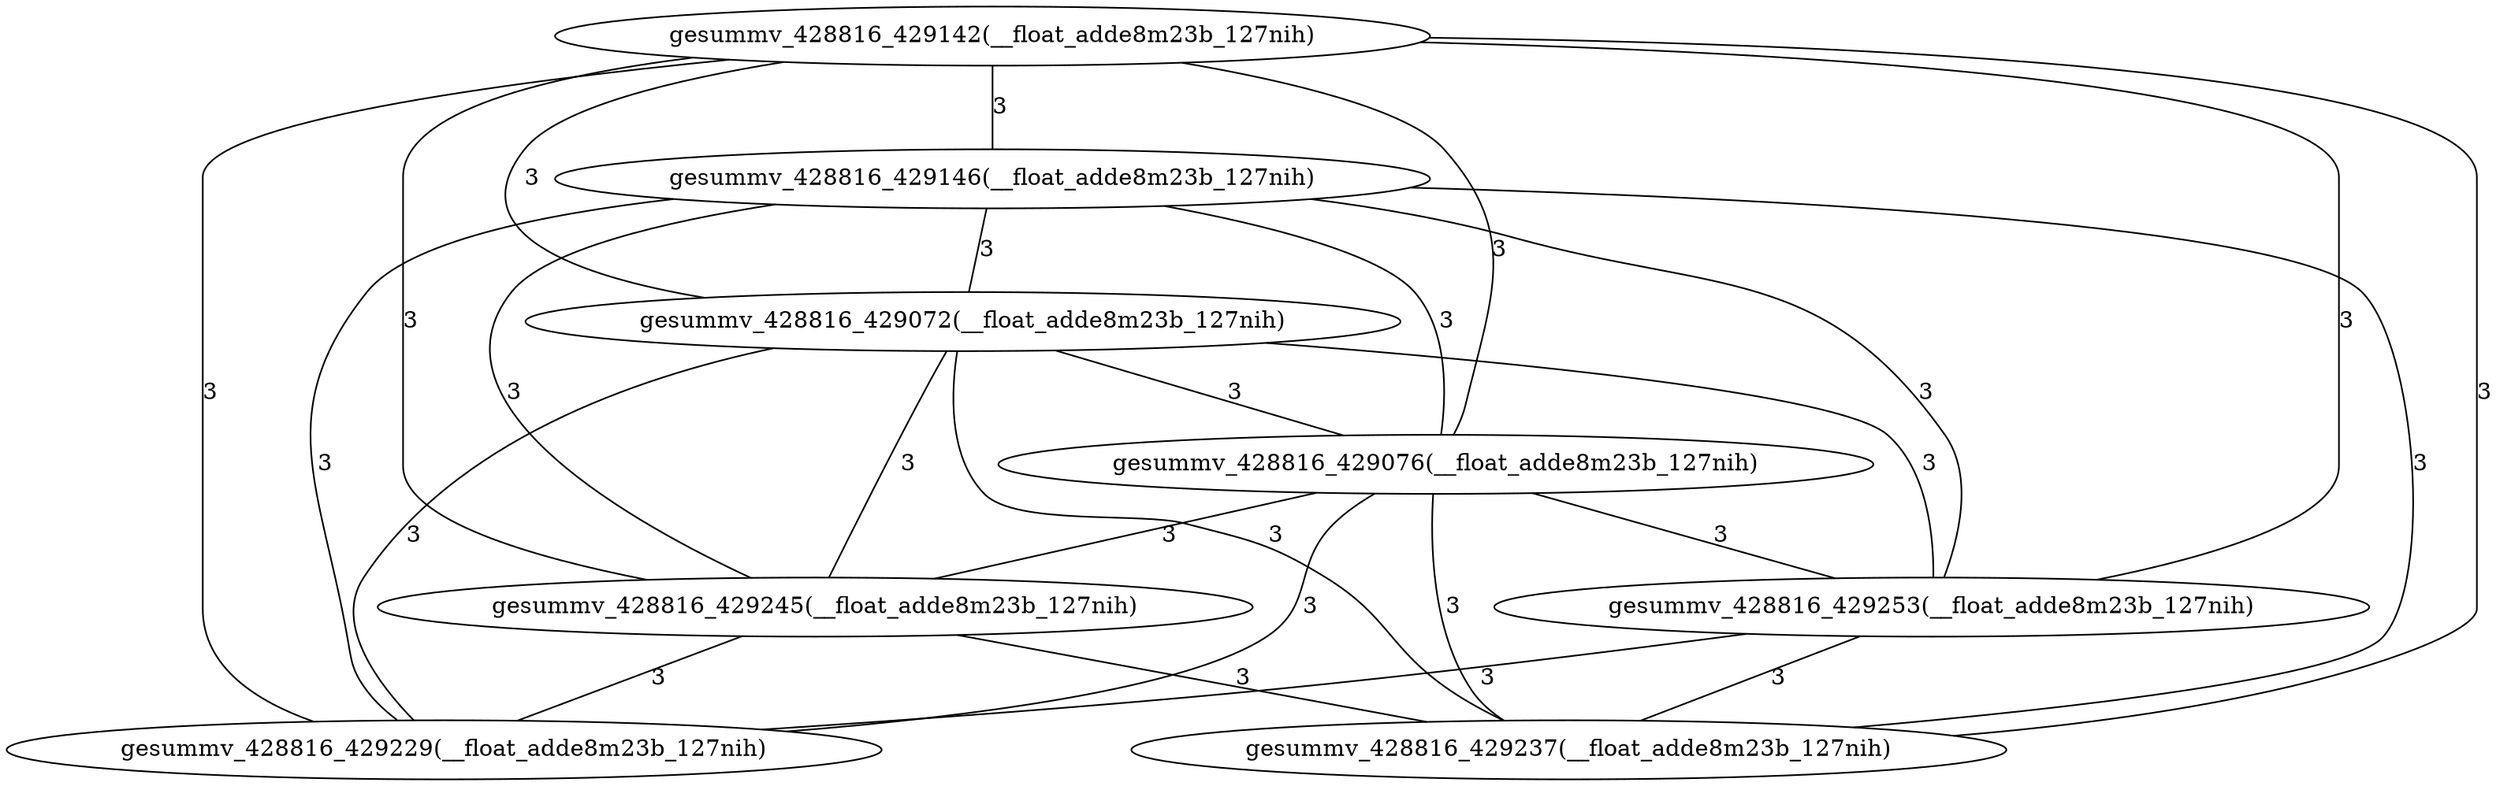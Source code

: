 graph G {
0[label="gesummv_428816_429229(__float_adde8m23b_127nih)"];
1[label="gesummv_428816_429237(__float_adde8m23b_127nih)"];
2[label="gesummv_428816_429245(__float_adde8m23b_127nih)"];
3[label="gesummv_428816_429253(__float_adde8m23b_127nih)"];
4[label="gesummv_428816_429076(__float_adde8m23b_127nih)"];
5[label="gesummv_428816_429072(__float_adde8m23b_127nih)"];
6[label="gesummv_428816_429146(__float_adde8m23b_127nih)"];
7[label="gesummv_428816_429142(__float_adde8m23b_127nih)"];
2--0 [label="3"];
2--1 [label="3"];
3--0 [label="3"];
3--1 [label="3"];
4--0 [label="3"];
4--1 [label="3"];
4--2 [label="3"];
4--3 [label="3"];
5--0 [label="3"];
5--1 [label="3"];
5--2 [label="3"];
5--3 [label="3"];
5--4 [label="3"];
6--0 [label="3"];
6--1 [label="3"];
6--2 [label="3"];
6--3 [label="3"];
6--4 [label="3"];
6--5 [label="3"];
7--0 [label="3"];
7--1 [label="3"];
7--2 [label="3"];
7--3 [label="3"];
7--4 [label="3"];
7--5 [label="3"];
7--6 [label="3"];
}
